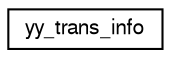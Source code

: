 digraph "Representación gráfica de la clase"
{
  edge [fontname="FreeSans",fontsize="10",labelfontname="FreeSans",labelfontsize="10"];
  node [fontname="FreeSans",fontsize="10",shape=record];
  rankdir="LR";
  Node1 [label="yy_trans_info",height=0.2,width=0.4,color="black", fillcolor="white", style="filled",URL="$structyy__trans__info.html"];
}
